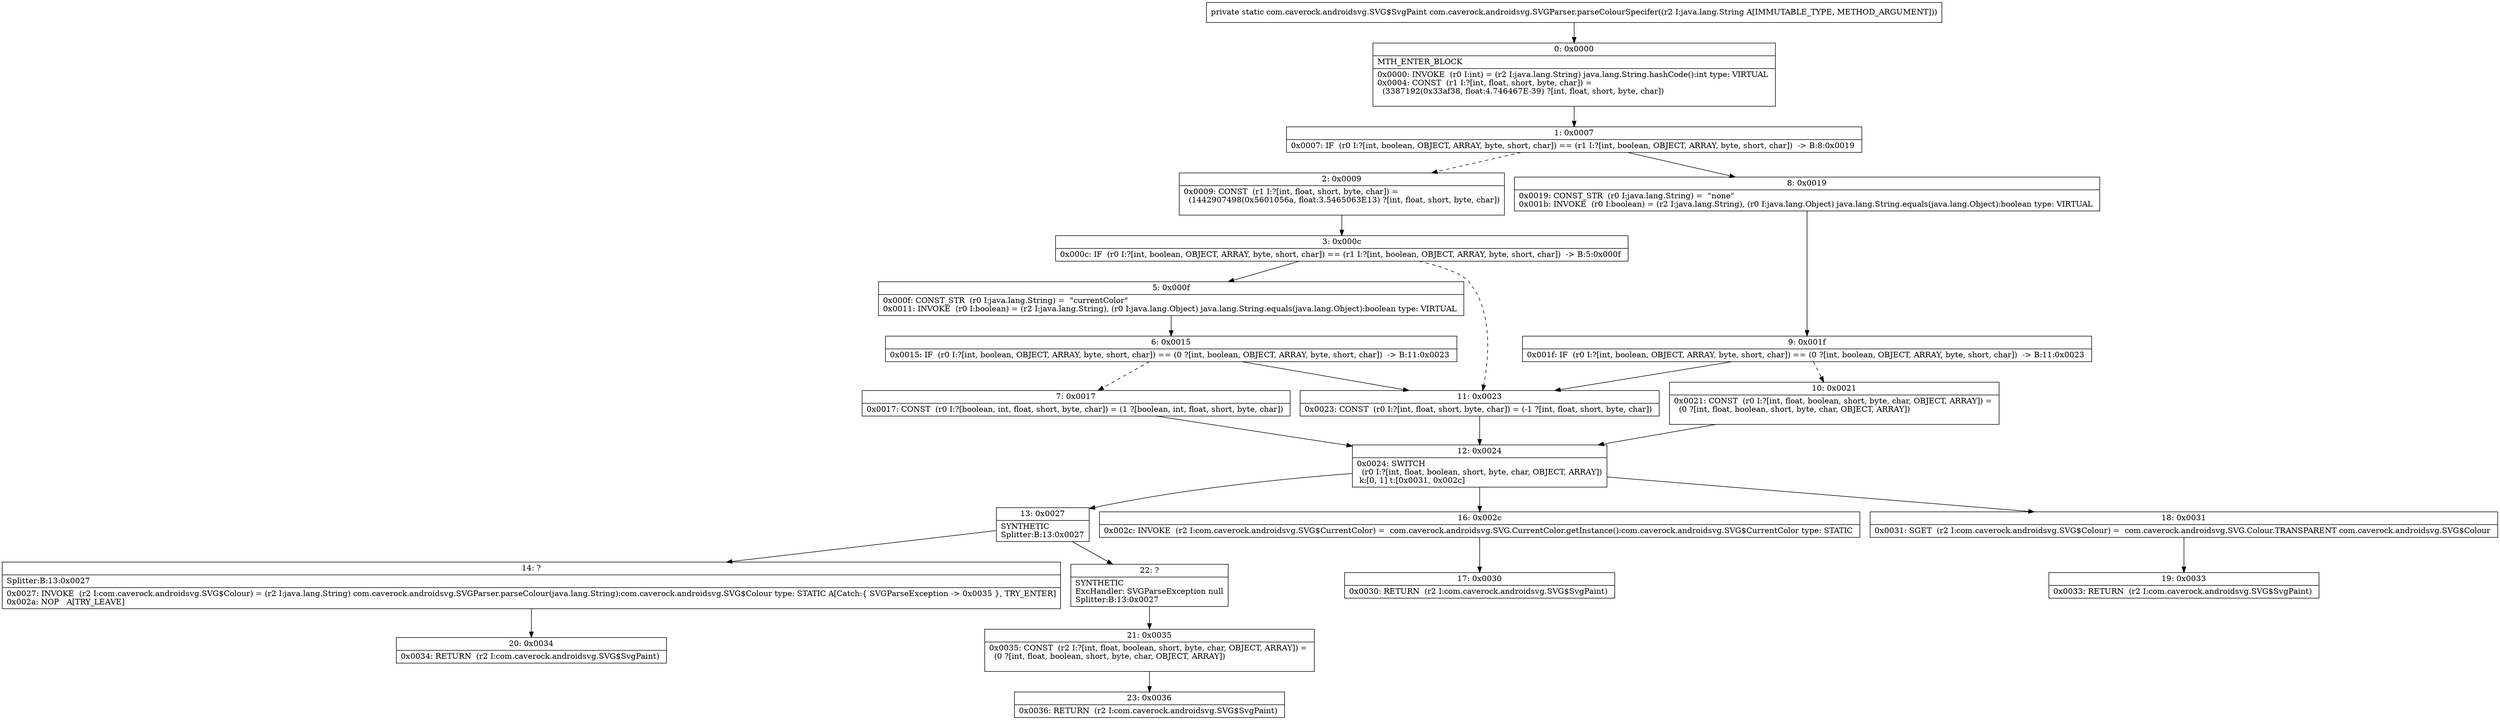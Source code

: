 digraph "CFG forcom.caverock.androidsvg.SVGParser.parseColourSpecifer(Ljava\/lang\/String;)Lcom\/caverock\/androidsvg\/SVG$SvgPaint;" {
Node_0 [shape=record,label="{0\:\ 0x0000|MTH_ENTER_BLOCK\l|0x0000: INVOKE  (r0 I:int) = (r2 I:java.lang.String) java.lang.String.hashCode():int type: VIRTUAL \l0x0004: CONST  (r1 I:?[int, float, short, byte, char]) = \l  (3387192(0x33af38, float:4.746467E\-39) ?[int, float, short, byte, char])\l \l}"];
Node_1 [shape=record,label="{1\:\ 0x0007|0x0007: IF  (r0 I:?[int, boolean, OBJECT, ARRAY, byte, short, char]) == (r1 I:?[int, boolean, OBJECT, ARRAY, byte, short, char])  \-\> B:8:0x0019 \l}"];
Node_2 [shape=record,label="{2\:\ 0x0009|0x0009: CONST  (r1 I:?[int, float, short, byte, char]) = \l  (1442907498(0x5601056a, float:3.5465063E13) ?[int, float, short, byte, char])\l \l}"];
Node_3 [shape=record,label="{3\:\ 0x000c|0x000c: IF  (r0 I:?[int, boolean, OBJECT, ARRAY, byte, short, char]) == (r1 I:?[int, boolean, OBJECT, ARRAY, byte, short, char])  \-\> B:5:0x000f \l}"];
Node_5 [shape=record,label="{5\:\ 0x000f|0x000f: CONST_STR  (r0 I:java.lang.String) =  \"currentColor\" \l0x0011: INVOKE  (r0 I:boolean) = (r2 I:java.lang.String), (r0 I:java.lang.Object) java.lang.String.equals(java.lang.Object):boolean type: VIRTUAL \l}"];
Node_6 [shape=record,label="{6\:\ 0x0015|0x0015: IF  (r0 I:?[int, boolean, OBJECT, ARRAY, byte, short, char]) == (0 ?[int, boolean, OBJECT, ARRAY, byte, short, char])  \-\> B:11:0x0023 \l}"];
Node_7 [shape=record,label="{7\:\ 0x0017|0x0017: CONST  (r0 I:?[boolean, int, float, short, byte, char]) = (1 ?[boolean, int, float, short, byte, char]) \l}"];
Node_8 [shape=record,label="{8\:\ 0x0019|0x0019: CONST_STR  (r0 I:java.lang.String) =  \"none\" \l0x001b: INVOKE  (r0 I:boolean) = (r2 I:java.lang.String), (r0 I:java.lang.Object) java.lang.String.equals(java.lang.Object):boolean type: VIRTUAL \l}"];
Node_9 [shape=record,label="{9\:\ 0x001f|0x001f: IF  (r0 I:?[int, boolean, OBJECT, ARRAY, byte, short, char]) == (0 ?[int, boolean, OBJECT, ARRAY, byte, short, char])  \-\> B:11:0x0023 \l}"];
Node_10 [shape=record,label="{10\:\ 0x0021|0x0021: CONST  (r0 I:?[int, float, boolean, short, byte, char, OBJECT, ARRAY]) = \l  (0 ?[int, float, boolean, short, byte, char, OBJECT, ARRAY])\l \l}"];
Node_11 [shape=record,label="{11\:\ 0x0023|0x0023: CONST  (r0 I:?[int, float, short, byte, char]) = (\-1 ?[int, float, short, byte, char]) \l}"];
Node_12 [shape=record,label="{12\:\ 0x0024|0x0024: SWITCH  \l  (r0 I:?[int, float, boolean, short, byte, char, OBJECT, ARRAY])\l k:[0, 1] t:[0x0031, 0x002c] \l}"];
Node_13 [shape=record,label="{13\:\ 0x0027|SYNTHETIC\lSplitter:B:13:0x0027\l}"];
Node_14 [shape=record,label="{14\:\ ?|Splitter:B:13:0x0027\l|0x0027: INVOKE  (r2 I:com.caverock.androidsvg.SVG$Colour) = (r2 I:java.lang.String) com.caverock.androidsvg.SVGParser.parseColour(java.lang.String):com.caverock.androidsvg.SVG$Colour type: STATIC A[Catch:\{ SVGParseException \-\> 0x0035 \}, TRY_ENTER]\l0x002a: NOP   A[TRY_LEAVE]\l}"];
Node_16 [shape=record,label="{16\:\ 0x002c|0x002c: INVOKE  (r2 I:com.caverock.androidsvg.SVG$CurrentColor) =  com.caverock.androidsvg.SVG.CurrentColor.getInstance():com.caverock.androidsvg.SVG$CurrentColor type: STATIC \l}"];
Node_17 [shape=record,label="{17\:\ 0x0030|0x0030: RETURN  (r2 I:com.caverock.androidsvg.SVG$SvgPaint) \l}"];
Node_18 [shape=record,label="{18\:\ 0x0031|0x0031: SGET  (r2 I:com.caverock.androidsvg.SVG$Colour) =  com.caverock.androidsvg.SVG.Colour.TRANSPARENT com.caverock.androidsvg.SVG$Colour \l}"];
Node_19 [shape=record,label="{19\:\ 0x0033|0x0033: RETURN  (r2 I:com.caverock.androidsvg.SVG$SvgPaint) \l}"];
Node_20 [shape=record,label="{20\:\ 0x0034|0x0034: RETURN  (r2 I:com.caverock.androidsvg.SVG$SvgPaint) \l}"];
Node_21 [shape=record,label="{21\:\ 0x0035|0x0035: CONST  (r2 I:?[int, float, boolean, short, byte, char, OBJECT, ARRAY]) = \l  (0 ?[int, float, boolean, short, byte, char, OBJECT, ARRAY])\l \l}"];
Node_22 [shape=record,label="{22\:\ ?|SYNTHETIC\lExcHandler: SVGParseException null\lSplitter:B:13:0x0027\l}"];
Node_23 [shape=record,label="{23\:\ 0x0036|0x0036: RETURN  (r2 I:com.caverock.androidsvg.SVG$SvgPaint) \l}"];
MethodNode[shape=record,label="{private static com.caverock.androidsvg.SVG$SvgPaint com.caverock.androidsvg.SVGParser.parseColourSpecifer((r2 I:java.lang.String A[IMMUTABLE_TYPE, METHOD_ARGUMENT])) }"];
MethodNode -> Node_0;
Node_0 -> Node_1;
Node_1 -> Node_2[style=dashed];
Node_1 -> Node_8;
Node_2 -> Node_3;
Node_3 -> Node_5;
Node_3 -> Node_11[style=dashed];
Node_5 -> Node_6;
Node_6 -> Node_7[style=dashed];
Node_6 -> Node_11;
Node_7 -> Node_12;
Node_8 -> Node_9;
Node_9 -> Node_10[style=dashed];
Node_9 -> Node_11;
Node_10 -> Node_12;
Node_11 -> Node_12;
Node_12 -> Node_13;
Node_12 -> Node_16;
Node_12 -> Node_18;
Node_13 -> Node_14;
Node_13 -> Node_22;
Node_14 -> Node_20;
Node_16 -> Node_17;
Node_18 -> Node_19;
Node_21 -> Node_23;
Node_22 -> Node_21;
}

